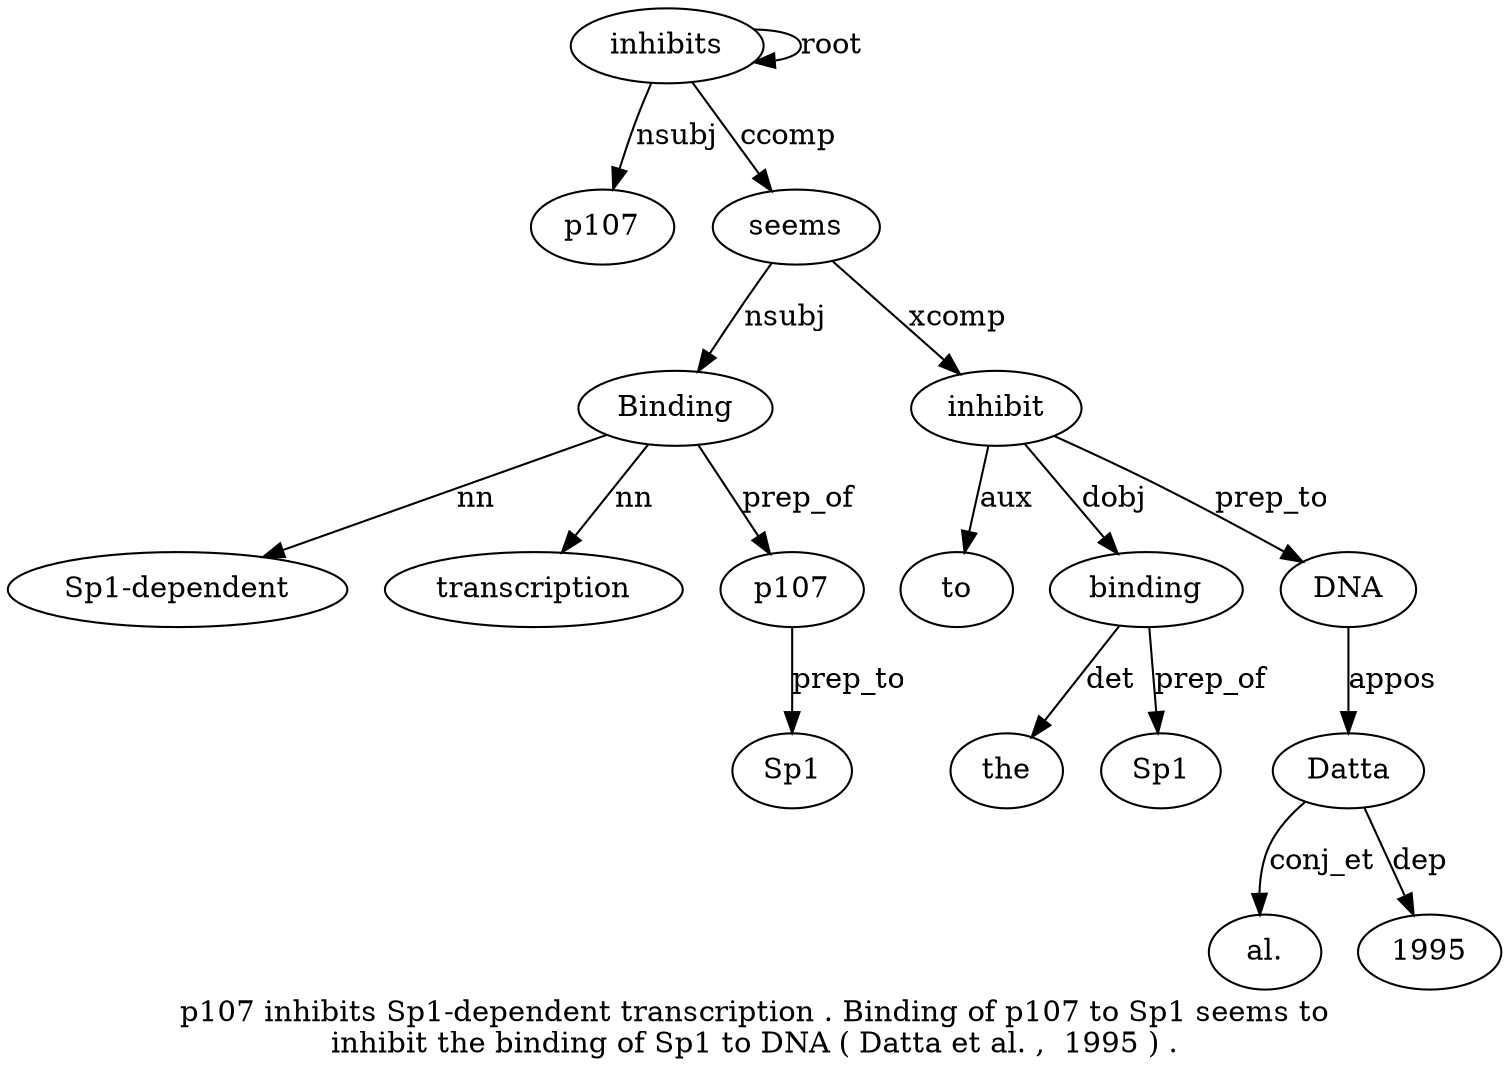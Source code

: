 digraph "p107 inhibits Sp1-dependent transcription . Binding of p107 to Sp1 seems to inhibit the binding of Sp1 to DNA ( Datta et al. ,  1995 ) ." {
label="p107 inhibits Sp1-dependent transcription . Binding of p107 to Sp1 seems to
inhibit the binding of Sp1 to DNA ( Datta et al. ,  1995 ) .";
inhibits2 [style=filled, fillcolor=white, label=inhibits];
p107 [style=filled, fillcolor=white, label=p107];
inhibits2 -> p107  [label=nsubj];
inhibits2 -> inhibits2  [label=root];
Binding6 [style=filled, fillcolor=white, label=Binding];
"Sp1-dependent3" [style=filled, fillcolor=white, label="Sp1-dependent"];
Binding6 -> "Sp1-dependent3"  [label=nn];
transcription4 [style=filled, fillcolor=white, label=transcription];
Binding6 -> transcription4  [label=nn];
seems11 [style=filled, fillcolor=white, label=seems];
seems11 -> Binding6  [label=nsubj];
p1078 [style=filled, fillcolor=white, label=p107];
Binding6 -> p1078  [label=prep_of];
Sp110 [style=filled, fillcolor=white, label=Sp1];
p1078 -> Sp110  [label=prep_to];
inhibits2 -> seems11  [label=ccomp];
inhibit13 [style=filled, fillcolor=white, label=inhibit];
to12 [style=filled, fillcolor=white, label=to];
inhibit13 -> to12  [label=aux];
seems11 -> inhibit13  [label=xcomp];
binding15 [style=filled, fillcolor=white, label=binding];
the14 [style=filled, fillcolor=white, label=the];
binding15 -> the14  [label=det];
inhibit13 -> binding15  [label=dobj];
Sp117 [style=filled, fillcolor=white, label=Sp1];
binding15 -> Sp117  [label=prep_of];
DNA19 [style=filled, fillcolor=white, label=DNA];
inhibit13 -> DNA19  [label=prep_to];
Datta21 [style=filled, fillcolor=white, label=Datta];
DNA19 -> Datta21  [label=appos];
"al.23" [style=filled, fillcolor=white, label="al."];
Datta21 -> "al.23"  [label=conj_et];
19952 [style=filled, fillcolor=white, label=1995];
Datta21 -> 19952  [label=dep];
}
